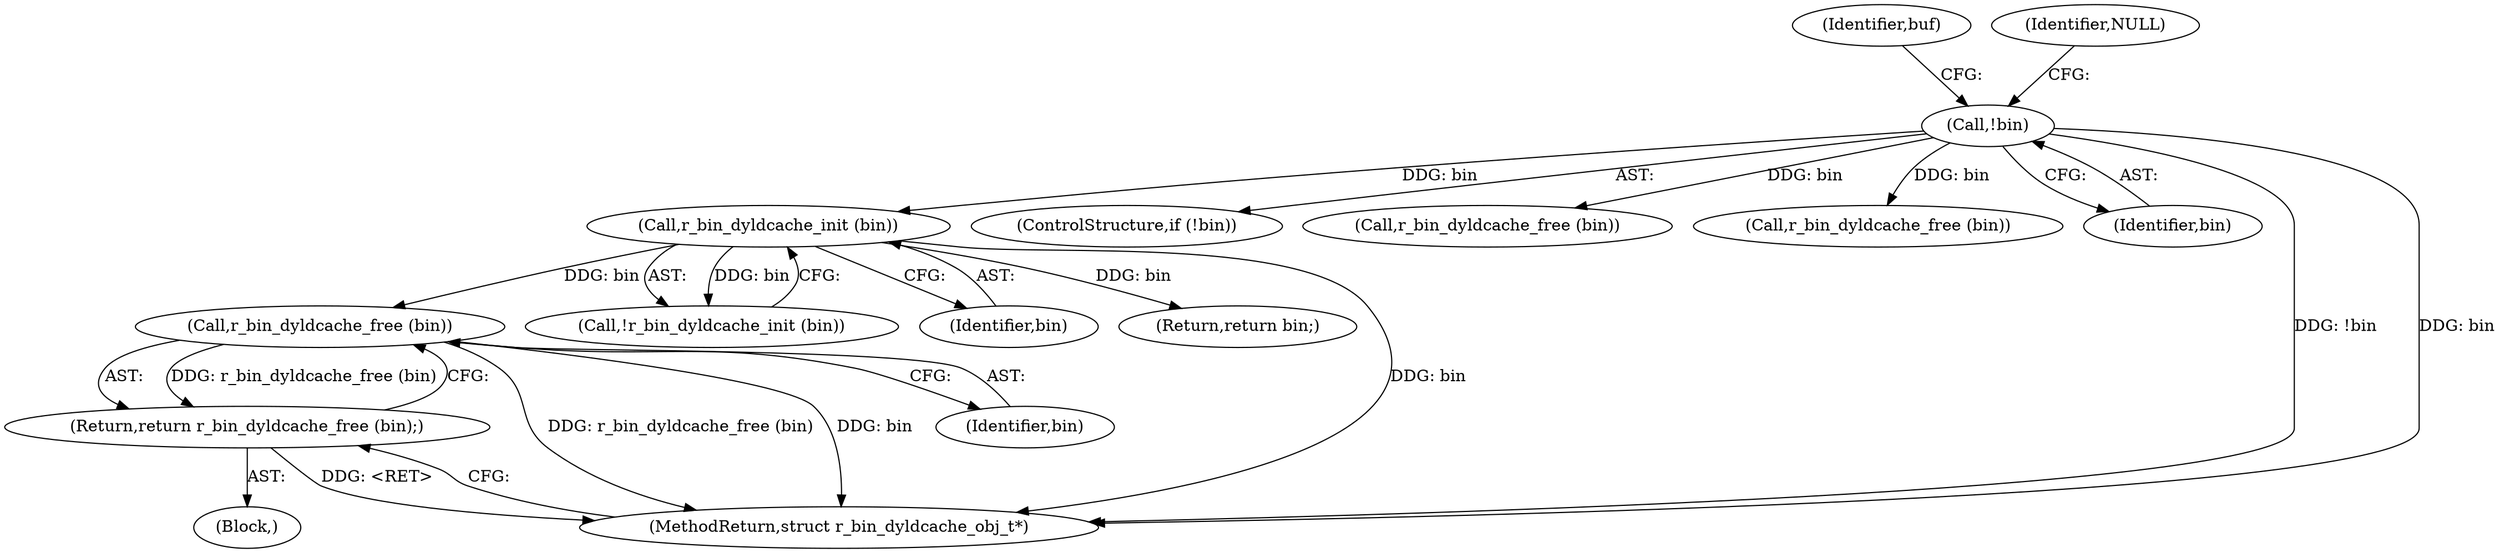 digraph "0_radare2_4e98402f09a0ef0bb8559a33a4c1988c54938eaf_0@API" {
"1000145" [label="(Call,r_bin_dyldcache_free (bin))"];
"1000141" [label="(Call,r_bin_dyldcache_init (bin))"];
"1000105" [label="(Call,!bin)"];
"1000144" [label="(Return,return r_bin_dyldcache_free (bin);)"];
"1000104" [label="(ControlStructure,if (!bin))"];
"1000112" [label="(Identifier,buf)"];
"1000140" [label="(Call,!r_bin_dyldcache_init (bin))"];
"1000115" [label="(Call,r_bin_dyldcache_free (bin))"];
"1000137" [label="(Call,r_bin_dyldcache_free (bin))"];
"1000145" [label="(Call,r_bin_dyldcache_free (bin))"];
"1000106" [label="(Identifier,bin)"];
"1000144" [label="(Return,return r_bin_dyldcache_free (bin);)"];
"1000142" [label="(Identifier,bin)"];
"1000152" [label="(Return,return bin;)"];
"1000105" [label="(Call,!bin)"];
"1000109" [label="(Identifier,NULL)"];
"1000154" [label="(MethodReturn,struct r_bin_dyldcache_obj_t*)"];
"1000141" [label="(Call,r_bin_dyldcache_init (bin))"];
"1000143" [label="(Block,)"];
"1000146" [label="(Identifier,bin)"];
"1000145" -> "1000144"  [label="AST: "];
"1000145" -> "1000146"  [label="CFG: "];
"1000146" -> "1000145"  [label="AST: "];
"1000144" -> "1000145"  [label="CFG: "];
"1000145" -> "1000154"  [label="DDG: r_bin_dyldcache_free (bin)"];
"1000145" -> "1000154"  [label="DDG: bin"];
"1000145" -> "1000144"  [label="DDG: r_bin_dyldcache_free (bin)"];
"1000141" -> "1000145"  [label="DDG: bin"];
"1000141" -> "1000140"  [label="AST: "];
"1000141" -> "1000142"  [label="CFG: "];
"1000142" -> "1000141"  [label="AST: "];
"1000140" -> "1000141"  [label="CFG: "];
"1000141" -> "1000154"  [label="DDG: bin"];
"1000141" -> "1000140"  [label="DDG: bin"];
"1000105" -> "1000141"  [label="DDG: bin"];
"1000141" -> "1000152"  [label="DDG: bin"];
"1000105" -> "1000104"  [label="AST: "];
"1000105" -> "1000106"  [label="CFG: "];
"1000106" -> "1000105"  [label="AST: "];
"1000109" -> "1000105"  [label="CFG: "];
"1000112" -> "1000105"  [label="CFG: "];
"1000105" -> "1000154"  [label="DDG: !bin"];
"1000105" -> "1000154"  [label="DDG: bin"];
"1000105" -> "1000115"  [label="DDG: bin"];
"1000105" -> "1000137"  [label="DDG: bin"];
"1000144" -> "1000143"  [label="AST: "];
"1000154" -> "1000144"  [label="CFG: "];
"1000144" -> "1000154"  [label="DDG: <RET>"];
}
